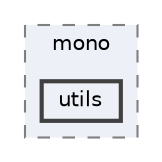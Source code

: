 digraph "C:/shortPath/28_11_HGE/HorizonEngine2D/HorizonEngine/vendor/mono/include/mono/utils"
{
 // LATEX_PDF_SIZE
  bgcolor="transparent";
  edge [fontname=Helvetica,fontsize=10,labelfontname=Helvetica,labelfontsize=10];
  node [fontname=Helvetica,fontsize=10,shape=box,height=0.2,width=0.4];
  compound=true
  subgraph clusterdir_f9bd5f952d215ac57c8c26caafdaa56e {
    graph [ bgcolor="#edf0f7", pencolor="grey50", label="mono", fontname=Helvetica,fontsize=10 style="filled,dashed", URL="dir_f9bd5f952d215ac57c8c26caafdaa56e.html",tooltip=""]
  dir_80cabf94cfda1b5037160b6ddc92e953 [label="utils", fillcolor="#edf0f7", color="grey25", style="filled,bold", URL="dir_80cabf94cfda1b5037160b6ddc92e953.html",tooltip=""];
  }
}
